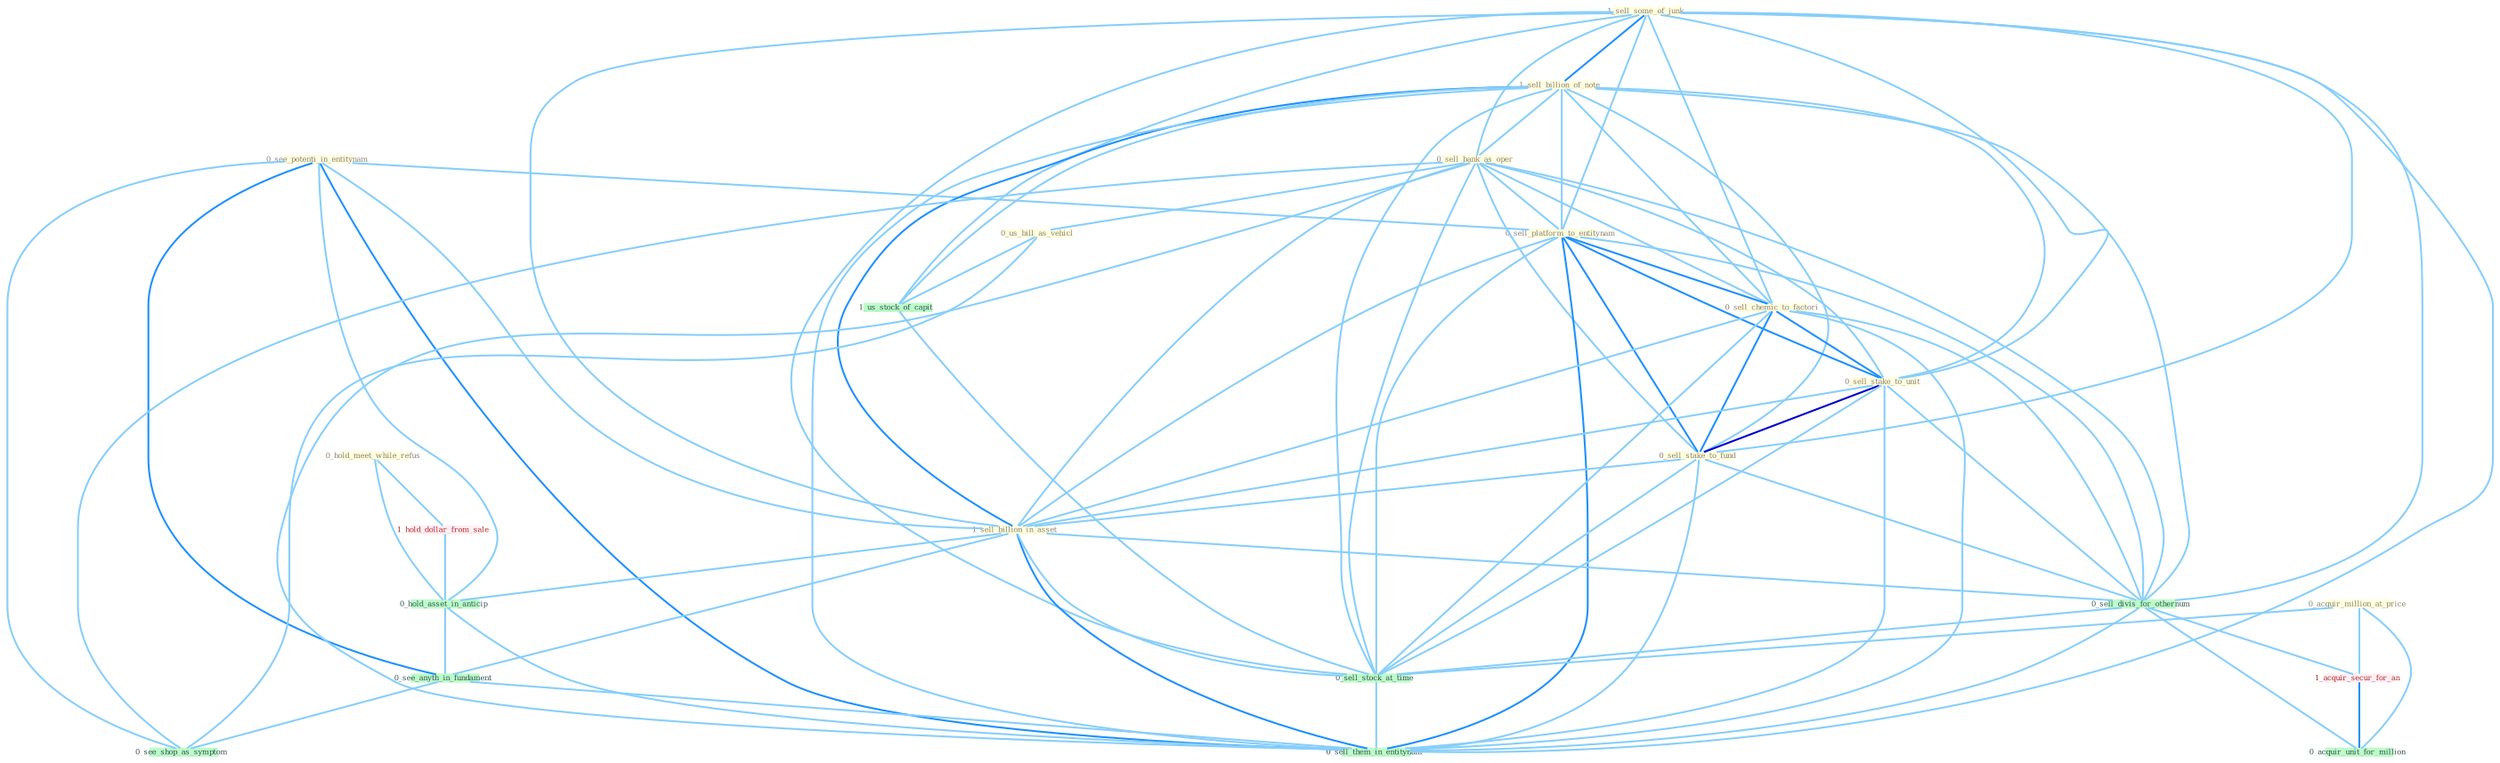 Graph G{ 
    node
    [shape=polygon,style=filled,width=.5,height=.06,color="#BDFCC9",fixedsize=true,fontsize=4,
    fontcolor="#2f4f4f"];
    {node
    [color="#ffffe0", fontcolor="#8b7d6b"] "0_see_potenti_in_entitynam " "1_sell_some_of_junk " "1_sell_billion_of_note " "0_sell_bank_as_oper " "0_us_bill_as_vehicl " "0_sell_platform_to_entitynam " "0_sell_chemic_to_factori " "0_sell_stake_to_unit " "0_sell_stake_to_fund " "0_hold_meet_while_refus " "1_sell_billion_in_asset " "0_acquir_million_at_price "}
{node [color="#fff0f5", fontcolor="#b22222"] "1_acquir_secur_for_an " "1_hold_dollar_from_sale "}
edge [color="#B0E2FF"];

	"0_see_potenti_in_entitynam " -- "0_sell_platform_to_entitynam " [w="1", color="#87cefa" ];
	"0_see_potenti_in_entitynam " -- "1_sell_billion_in_asset " [w="1", color="#87cefa" ];
	"0_see_potenti_in_entitynam " -- "0_hold_asset_in_anticip " [w="1", color="#87cefa" ];
	"0_see_potenti_in_entitynam " -- "0_see_anyth_in_fundament " [w="2", color="#1e90ff" , len=0.8];
	"0_see_potenti_in_entitynam " -- "0_see_shop_as_symptom " [w="1", color="#87cefa" ];
	"0_see_potenti_in_entitynam " -- "0_sell_them_in_entitynam " [w="2", color="#1e90ff" , len=0.8];
	"1_sell_some_of_junk " -- "1_sell_billion_of_note " [w="2", color="#1e90ff" , len=0.8];
	"1_sell_some_of_junk " -- "0_sell_bank_as_oper " [w="1", color="#87cefa" ];
	"1_sell_some_of_junk " -- "0_sell_platform_to_entitynam " [w="1", color="#87cefa" ];
	"1_sell_some_of_junk " -- "0_sell_chemic_to_factori " [w="1", color="#87cefa" ];
	"1_sell_some_of_junk " -- "0_sell_stake_to_unit " [w="1", color="#87cefa" ];
	"1_sell_some_of_junk " -- "0_sell_stake_to_fund " [w="1", color="#87cefa" ];
	"1_sell_some_of_junk " -- "1_sell_billion_in_asset " [w="1", color="#87cefa" ];
	"1_sell_some_of_junk " -- "0_sell_divis_for_othernum " [w="1", color="#87cefa" ];
	"1_sell_some_of_junk " -- "1_us_stock_of_capit " [w="1", color="#87cefa" ];
	"1_sell_some_of_junk " -- "0_sell_stock_at_time " [w="1", color="#87cefa" ];
	"1_sell_some_of_junk " -- "0_sell_them_in_entitynam " [w="1", color="#87cefa" ];
	"1_sell_billion_of_note " -- "0_sell_bank_as_oper " [w="1", color="#87cefa" ];
	"1_sell_billion_of_note " -- "0_sell_platform_to_entitynam " [w="1", color="#87cefa" ];
	"1_sell_billion_of_note " -- "0_sell_chemic_to_factori " [w="1", color="#87cefa" ];
	"1_sell_billion_of_note " -- "0_sell_stake_to_unit " [w="1", color="#87cefa" ];
	"1_sell_billion_of_note " -- "0_sell_stake_to_fund " [w="1", color="#87cefa" ];
	"1_sell_billion_of_note " -- "1_sell_billion_in_asset " [w="2", color="#1e90ff" , len=0.8];
	"1_sell_billion_of_note " -- "0_sell_divis_for_othernum " [w="1", color="#87cefa" ];
	"1_sell_billion_of_note " -- "1_us_stock_of_capit " [w="1", color="#87cefa" ];
	"1_sell_billion_of_note " -- "0_sell_stock_at_time " [w="1", color="#87cefa" ];
	"1_sell_billion_of_note " -- "0_sell_them_in_entitynam " [w="1", color="#87cefa" ];
	"0_sell_bank_as_oper " -- "0_us_bill_as_vehicl " [w="1", color="#87cefa" ];
	"0_sell_bank_as_oper " -- "0_sell_platform_to_entitynam " [w="1", color="#87cefa" ];
	"0_sell_bank_as_oper " -- "0_sell_chemic_to_factori " [w="1", color="#87cefa" ];
	"0_sell_bank_as_oper " -- "0_sell_stake_to_unit " [w="1", color="#87cefa" ];
	"0_sell_bank_as_oper " -- "0_sell_stake_to_fund " [w="1", color="#87cefa" ];
	"0_sell_bank_as_oper " -- "1_sell_billion_in_asset " [w="1", color="#87cefa" ];
	"0_sell_bank_as_oper " -- "0_sell_divis_for_othernum " [w="1", color="#87cefa" ];
	"0_sell_bank_as_oper " -- "0_sell_stock_at_time " [w="1", color="#87cefa" ];
	"0_sell_bank_as_oper " -- "0_see_shop_as_symptom " [w="1", color="#87cefa" ];
	"0_sell_bank_as_oper " -- "0_sell_them_in_entitynam " [w="1", color="#87cefa" ];
	"0_us_bill_as_vehicl " -- "1_us_stock_of_capit " [w="1", color="#87cefa" ];
	"0_us_bill_as_vehicl " -- "0_see_shop_as_symptom " [w="1", color="#87cefa" ];
	"0_sell_platform_to_entitynam " -- "0_sell_chemic_to_factori " [w="2", color="#1e90ff" , len=0.8];
	"0_sell_platform_to_entitynam " -- "0_sell_stake_to_unit " [w="2", color="#1e90ff" , len=0.8];
	"0_sell_platform_to_entitynam " -- "0_sell_stake_to_fund " [w="2", color="#1e90ff" , len=0.8];
	"0_sell_platform_to_entitynam " -- "1_sell_billion_in_asset " [w="1", color="#87cefa" ];
	"0_sell_platform_to_entitynam " -- "0_sell_divis_for_othernum " [w="1", color="#87cefa" ];
	"0_sell_platform_to_entitynam " -- "0_sell_stock_at_time " [w="1", color="#87cefa" ];
	"0_sell_platform_to_entitynam " -- "0_sell_them_in_entitynam " [w="2", color="#1e90ff" , len=0.8];
	"0_sell_chemic_to_factori " -- "0_sell_stake_to_unit " [w="2", color="#1e90ff" , len=0.8];
	"0_sell_chemic_to_factori " -- "0_sell_stake_to_fund " [w="2", color="#1e90ff" , len=0.8];
	"0_sell_chemic_to_factori " -- "1_sell_billion_in_asset " [w="1", color="#87cefa" ];
	"0_sell_chemic_to_factori " -- "0_sell_divis_for_othernum " [w="1", color="#87cefa" ];
	"0_sell_chemic_to_factori " -- "0_sell_stock_at_time " [w="1", color="#87cefa" ];
	"0_sell_chemic_to_factori " -- "0_sell_them_in_entitynam " [w="1", color="#87cefa" ];
	"0_sell_stake_to_unit " -- "0_sell_stake_to_fund " [w="3", color="#0000cd" , len=0.6];
	"0_sell_stake_to_unit " -- "1_sell_billion_in_asset " [w="1", color="#87cefa" ];
	"0_sell_stake_to_unit " -- "0_sell_divis_for_othernum " [w="1", color="#87cefa" ];
	"0_sell_stake_to_unit " -- "0_sell_stock_at_time " [w="1", color="#87cefa" ];
	"0_sell_stake_to_unit " -- "0_sell_them_in_entitynam " [w="1", color="#87cefa" ];
	"0_sell_stake_to_fund " -- "1_sell_billion_in_asset " [w="1", color="#87cefa" ];
	"0_sell_stake_to_fund " -- "0_sell_divis_for_othernum " [w="1", color="#87cefa" ];
	"0_sell_stake_to_fund " -- "0_sell_stock_at_time " [w="1", color="#87cefa" ];
	"0_sell_stake_to_fund " -- "0_sell_them_in_entitynam " [w="1", color="#87cefa" ];
	"0_hold_meet_while_refus " -- "1_hold_dollar_from_sale " [w="1", color="#87cefa" ];
	"0_hold_meet_while_refus " -- "0_hold_asset_in_anticip " [w="1", color="#87cefa" ];
	"1_sell_billion_in_asset " -- "0_sell_divis_for_othernum " [w="1", color="#87cefa" ];
	"1_sell_billion_in_asset " -- "0_hold_asset_in_anticip " [w="1", color="#87cefa" ];
	"1_sell_billion_in_asset " -- "0_sell_stock_at_time " [w="1", color="#87cefa" ];
	"1_sell_billion_in_asset " -- "0_see_anyth_in_fundament " [w="1", color="#87cefa" ];
	"1_sell_billion_in_asset " -- "0_sell_them_in_entitynam " [w="2", color="#1e90ff" , len=0.8];
	"0_acquir_million_at_price " -- "1_acquir_secur_for_an " [w="1", color="#87cefa" ];
	"0_acquir_million_at_price " -- "0_sell_stock_at_time " [w="1", color="#87cefa" ];
	"0_acquir_million_at_price " -- "0_acquir_unit_for_million " [w="1", color="#87cefa" ];
	"0_sell_divis_for_othernum " -- "1_acquir_secur_for_an " [w="1", color="#87cefa" ];
	"0_sell_divis_for_othernum " -- "0_sell_stock_at_time " [w="1", color="#87cefa" ];
	"0_sell_divis_for_othernum " -- "0_acquir_unit_for_million " [w="1", color="#87cefa" ];
	"0_sell_divis_for_othernum " -- "0_sell_them_in_entitynam " [w="1", color="#87cefa" ];
	"1_acquir_secur_for_an " -- "0_acquir_unit_for_million " [w="2", color="#1e90ff" , len=0.8];
	"1_us_stock_of_capit " -- "0_sell_stock_at_time " [w="1", color="#87cefa" ];
	"1_hold_dollar_from_sale " -- "0_hold_asset_in_anticip " [w="1", color="#87cefa" ];
	"0_hold_asset_in_anticip " -- "0_see_anyth_in_fundament " [w="1", color="#87cefa" ];
	"0_hold_asset_in_anticip " -- "0_sell_them_in_entitynam " [w="1", color="#87cefa" ];
	"0_sell_stock_at_time " -- "0_sell_them_in_entitynam " [w="1", color="#87cefa" ];
	"0_see_anyth_in_fundament " -- "0_see_shop_as_symptom " [w="1", color="#87cefa" ];
	"0_see_anyth_in_fundament " -- "0_sell_them_in_entitynam " [w="1", color="#87cefa" ];
}